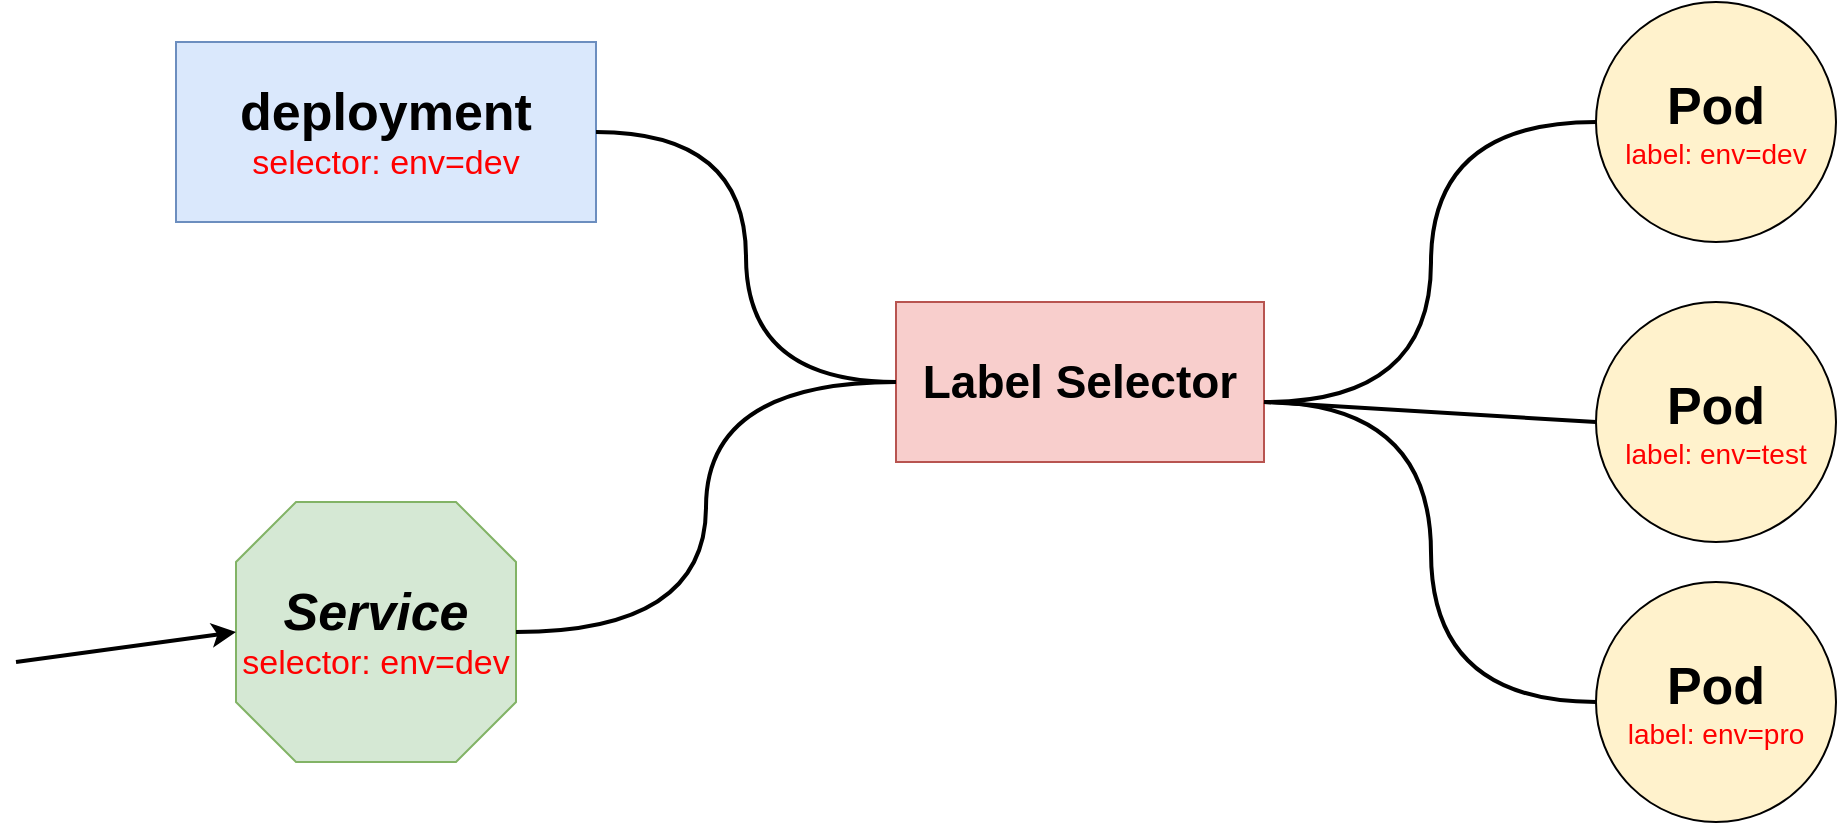 <mxfile version="24.7.16">
  <diagram name="第 1 页" id="mAJBpJdFtLfCEdcNNfTV">
    <mxGraphModel dx="2189" dy="1185" grid="1" gridSize="10" guides="1" tooltips="1" connect="1" arrows="1" fold="1" page="1" pageScale="1" pageWidth="827" pageHeight="1169" math="0" shadow="0">
      <root>
        <mxCell id="0" />
        <mxCell id="1" parent="0" />
        <mxCell id="rJZujm7mE-K0gyIYFuhz-1" value="&lt;div style=&quot;font-size: 26px;&quot;&gt;&lt;font style=&quot;font-size: 26px;&quot;&gt;&lt;b&gt;&lt;font style=&quot;font-size: 26px;&quot;&gt;deployment&lt;/font&gt;&lt;/b&gt;&lt;/font&gt;&lt;/div&gt;&lt;font style=&quot;font-size: 17px;&quot; color=&quot;#ff0000&quot;&gt;selector: env=dev&lt;/font&gt;" style="rounded=0;whiteSpace=wrap;html=1;glass=0;fillColor=#dae8fc;strokeColor=#6c8ebf;" vertex="1" parent="1">
          <mxGeometry x="150" y="300" width="210" height="90" as="geometry" />
        </mxCell>
        <mxCell id="rJZujm7mE-K0gyIYFuhz-2" value="&lt;div style=&quot;font-size: 23px;&quot;&gt;&lt;b&gt;Label Selector&lt;br&gt;&lt;/b&gt;&lt;/div&gt;" style="rounded=0;whiteSpace=wrap;html=1;fillColor=#f8cecc;strokeColor=#b85450;" vertex="1" parent="1">
          <mxGeometry x="510" y="430" width="184" height="80" as="geometry" />
        </mxCell>
        <mxCell id="rJZujm7mE-K0gyIYFuhz-6" value="&lt;div style=&quot;font-size: 23px;&quot;&gt;&lt;b&gt;&lt;i&gt;&lt;font style=&quot;font-size: 26px;&quot;&gt;Service&lt;/font&gt;&lt;/i&gt;&lt;/b&gt;&lt;/div&gt;&lt;div style=&quot;font-size: 17px;&quot;&gt;&lt;font color=&quot;#ff0000&quot; style=&quot;font-size: 17px;&quot;&gt;&lt;font style=&quot;font-size: 17px;&quot;&gt;selector: env=dev&lt;/font&gt;&lt;b&gt;&lt;i&gt;&lt;font style=&quot;font-size: 17px;&quot;&gt;&lt;br&gt;&lt;/font&gt;&lt;/i&gt;&lt;/b&gt;&lt;/font&gt;&lt;/div&gt;" style="whiteSpace=wrap;html=1;shape=mxgraph.basic.octagon2;align=center;verticalAlign=middle;dx=15;fillColor=#d5e8d4;strokeColor=#82b366;" vertex="1" parent="1">
          <mxGeometry x="180" y="530" width="140" height="130" as="geometry" />
        </mxCell>
        <mxCell id="rJZujm7mE-K0gyIYFuhz-7" value="" style="endArrow=classic;html=1;rounded=0;strokeWidth=2;entryX=0;entryY=0.5;entryDx=0;entryDy=0;entryPerimeter=0;" edge="1" parent="1" target="rJZujm7mE-K0gyIYFuhz-6">
          <mxGeometry width="50" height="50" relative="1" as="geometry">
            <mxPoint x="70" y="610" as="sourcePoint" />
            <mxPoint x="180" y="570" as="targetPoint" />
          </mxGeometry>
        </mxCell>
        <mxCell id="rJZujm7mE-K0gyIYFuhz-9" value="&lt;div&gt;&lt;b&gt;&lt;font style=&quot;font-size: 26px;&quot;&gt;Pod&lt;/font&gt;&lt;/b&gt;&lt;/div&gt;&lt;div&gt;&lt;font color=&quot;#ff0000&quot; style=&quot;font-size: 14px;&quot;&gt;label: env=dev&lt;/font&gt;&lt;/div&gt;" style="ellipse;whiteSpace=wrap;html=1;aspect=fixed;fillColor=#fff2cc;strokeColor=#000000;" vertex="1" parent="1">
          <mxGeometry x="860" y="280" width="120" height="120" as="geometry" />
        </mxCell>
        <mxCell id="rJZujm7mE-K0gyIYFuhz-11" value="&lt;div&gt;&lt;b&gt;&lt;font style=&quot;font-size: 26px;&quot;&gt;Pod&lt;/font&gt;&lt;/b&gt;&lt;/div&gt;&lt;div&gt;&lt;font color=&quot;#ff0000&quot; style=&quot;font-size: 14px;&quot;&gt;label: env=test&lt;/font&gt;&lt;/div&gt;" style="ellipse;whiteSpace=wrap;html=1;aspect=fixed;fillColor=#fff2cc;strokeColor=#000000;" vertex="1" parent="1">
          <mxGeometry x="860" y="430" width="120" height="120" as="geometry" />
        </mxCell>
        <mxCell id="rJZujm7mE-K0gyIYFuhz-12" value="&lt;div&gt;&lt;b&gt;&lt;font style=&quot;font-size: 26px;&quot;&gt;Pod&lt;/font&gt;&lt;/b&gt;&lt;/div&gt;&lt;div&gt;&lt;font color=&quot;#ff0000&quot; style=&quot;font-size: 14px;&quot;&gt;label: env=pro&lt;/font&gt;&lt;/div&gt;" style="ellipse;whiteSpace=wrap;html=1;aspect=fixed;fillColor=#fff2cc;strokeColor=#000000;" vertex="1" parent="1">
          <mxGeometry x="860" y="570" width="120" height="120" as="geometry" />
        </mxCell>
        <mxCell id="rJZujm7mE-K0gyIYFuhz-17" value="" style="endArrow=none;html=1;rounded=0;entryX=0;entryY=0.5;entryDx=0;entryDy=0;edgeStyle=orthogonalEdgeStyle;curved=1;strokeWidth=2;" edge="1" parent="1" target="rJZujm7mE-K0gyIYFuhz-9">
          <mxGeometry width="50" height="50" relative="1" as="geometry">
            <mxPoint x="694" y="480" as="sourcePoint" />
            <mxPoint x="744" y="430" as="targetPoint" />
          </mxGeometry>
        </mxCell>
        <mxCell id="rJZujm7mE-K0gyIYFuhz-18" value="" style="endArrow=none;html=1;rounded=0;entryX=0;entryY=0.5;entryDx=0;entryDy=0;strokeWidth=2;" edge="1" parent="1" target="rJZujm7mE-K0gyIYFuhz-11">
          <mxGeometry width="50" height="50" relative="1" as="geometry">
            <mxPoint x="694" y="480" as="sourcePoint" />
            <mxPoint x="744" y="430" as="targetPoint" />
          </mxGeometry>
        </mxCell>
        <mxCell id="rJZujm7mE-K0gyIYFuhz-19" value="" style="endArrow=none;html=1;rounded=0;entryX=0;entryY=0.5;entryDx=0;entryDy=0;edgeStyle=orthogonalEdgeStyle;curved=1;strokeWidth=2;" edge="1" parent="1" target="rJZujm7mE-K0gyIYFuhz-12">
          <mxGeometry width="50" height="50" relative="1" as="geometry">
            <mxPoint x="694" y="480" as="sourcePoint" />
            <mxPoint x="744" y="430" as="targetPoint" />
          </mxGeometry>
        </mxCell>
        <mxCell id="rJZujm7mE-K0gyIYFuhz-20" value="" style="curved=1;endArrow=none;html=1;rounded=0;exitX=1;exitY=0.5;exitDx=0;exitDy=0;exitPerimeter=0;entryX=0;entryY=0.5;entryDx=0;entryDy=0;edgeStyle=orthogonalEdgeStyle;startArrow=none;startFill=0;strokeWidth=2;endFill=0;" edge="1" parent="1" source="rJZujm7mE-K0gyIYFuhz-6" target="rJZujm7mE-K0gyIYFuhz-2">
          <mxGeometry width="50" height="50" relative="1" as="geometry">
            <mxPoint x="390" y="540" as="sourcePoint" />
            <mxPoint x="440" y="490" as="targetPoint" />
          </mxGeometry>
        </mxCell>
        <mxCell id="rJZujm7mE-K0gyIYFuhz-21" value="" style="endArrow=none;html=1;rounded=0;exitX=1;exitY=0.5;exitDx=0;exitDy=0;entryX=0;entryY=0.5;entryDx=0;entryDy=0;edgeStyle=orthogonalEdgeStyle;curved=1;strokeWidth=2;" edge="1" parent="1" source="rJZujm7mE-K0gyIYFuhz-1" target="rJZujm7mE-K0gyIYFuhz-2">
          <mxGeometry width="50" height="50" relative="1" as="geometry">
            <mxPoint x="390" y="540" as="sourcePoint" />
            <mxPoint x="440" y="490" as="targetPoint" />
          </mxGeometry>
        </mxCell>
      </root>
    </mxGraphModel>
  </diagram>
</mxfile>
